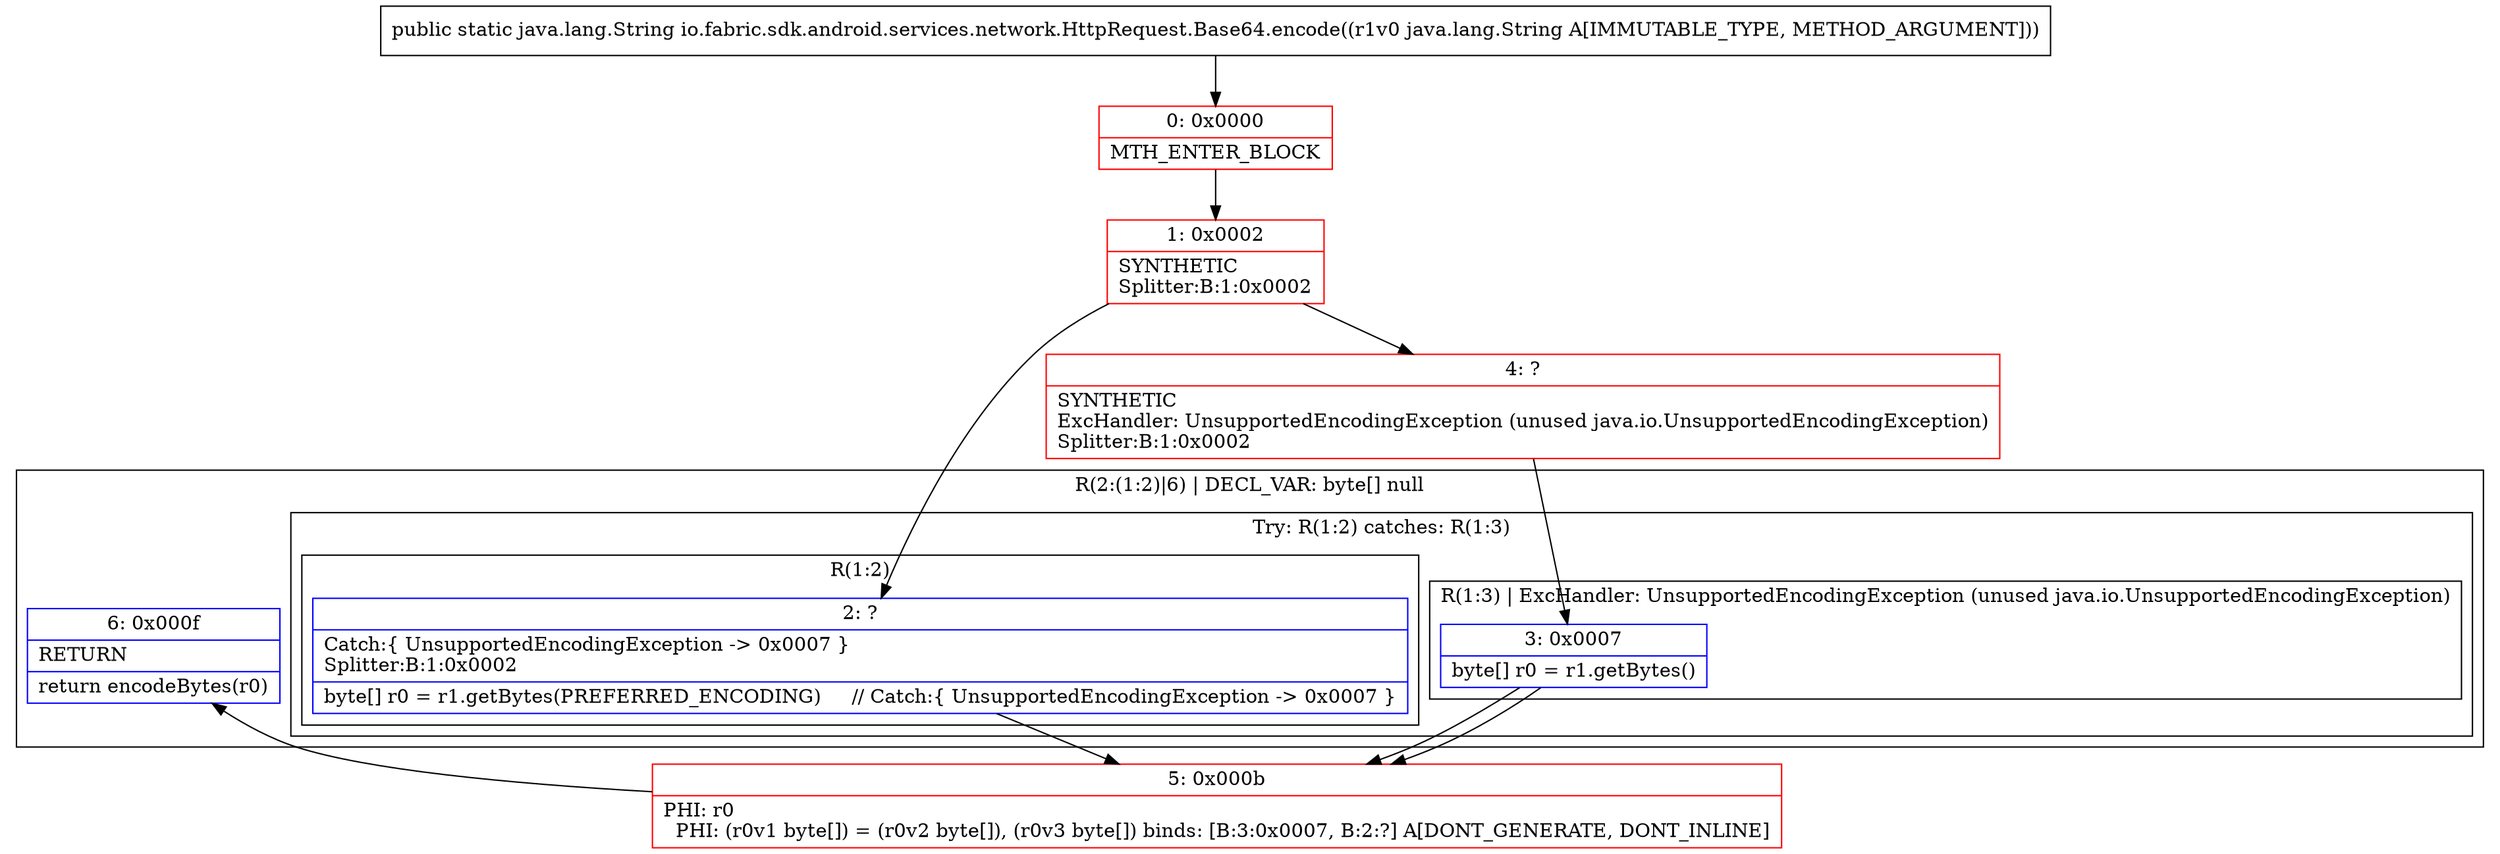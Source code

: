 digraph "CFG forio.fabric.sdk.android.services.network.HttpRequest.Base64.encode(Ljava\/lang\/String;)Ljava\/lang\/String;" {
subgraph cluster_Region_421752651 {
label = "R(2:(1:2)|6) | DECL_VAR: byte[] null\l";
node [shape=record,color=blue];
subgraph cluster_TryCatchRegion_2092259407 {
label = "Try: R(1:2) catches: R(1:3)";
node [shape=record,color=blue];
subgraph cluster_Region_706384922 {
label = "R(1:2)";
node [shape=record,color=blue];
Node_2 [shape=record,label="{2\:\ ?|Catch:\{ UnsupportedEncodingException \-\> 0x0007 \}\lSplitter:B:1:0x0002\l|byte[] r0 = r1.getBytes(PREFERRED_ENCODING)     \/\/ Catch:\{ UnsupportedEncodingException \-\> 0x0007 \}\l}"];
}
subgraph cluster_Region_2110791508 {
label = "R(1:3) | ExcHandler: UnsupportedEncodingException (unused java.io.UnsupportedEncodingException)\l";
node [shape=record,color=blue];
Node_3 [shape=record,label="{3\:\ 0x0007|byte[] r0 = r1.getBytes()\l}"];
}
}
Node_6 [shape=record,label="{6\:\ 0x000f|RETURN\l|return encodeBytes(r0)\l}"];
}
subgraph cluster_Region_2110791508 {
label = "R(1:3) | ExcHandler: UnsupportedEncodingException (unused java.io.UnsupportedEncodingException)\l";
node [shape=record,color=blue];
Node_3 [shape=record,label="{3\:\ 0x0007|byte[] r0 = r1.getBytes()\l}"];
}
Node_0 [shape=record,color=red,label="{0\:\ 0x0000|MTH_ENTER_BLOCK\l}"];
Node_1 [shape=record,color=red,label="{1\:\ 0x0002|SYNTHETIC\lSplitter:B:1:0x0002\l}"];
Node_4 [shape=record,color=red,label="{4\:\ ?|SYNTHETIC\lExcHandler: UnsupportedEncodingException (unused java.io.UnsupportedEncodingException)\lSplitter:B:1:0x0002\l}"];
Node_5 [shape=record,color=red,label="{5\:\ 0x000b|PHI: r0 \l  PHI: (r0v1 byte[]) = (r0v2 byte[]), (r0v3 byte[]) binds: [B:3:0x0007, B:2:?] A[DONT_GENERATE, DONT_INLINE]\l}"];
MethodNode[shape=record,label="{public static java.lang.String io.fabric.sdk.android.services.network.HttpRequest.Base64.encode((r1v0 java.lang.String A[IMMUTABLE_TYPE, METHOD_ARGUMENT])) }"];
MethodNode -> Node_0;
Node_2 -> Node_5;
Node_3 -> Node_5;
Node_3 -> Node_5;
Node_0 -> Node_1;
Node_1 -> Node_2;
Node_1 -> Node_4;
Node_4 -> Node_3;
Node_5 -> Node_6;
}

